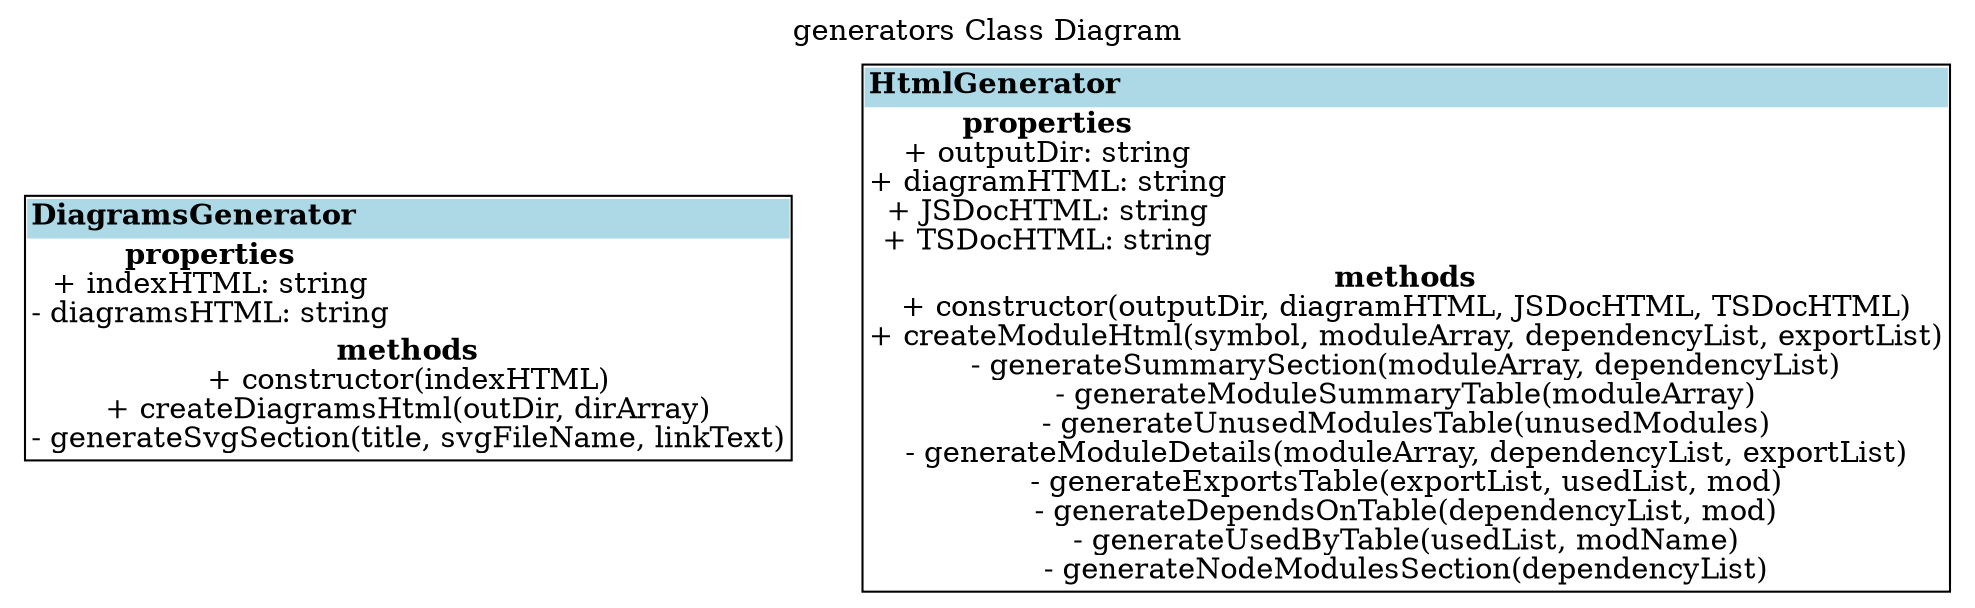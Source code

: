 digraph {label="generators Class Diagram";
labelloc="t";
"DiagramsGenerator" [shape=none, label=<<TABLE cellspacing="0" cellborder="0" align="left">
<TR><TD align="left" bgcolor="lightblue"><B>DiagramsGenerator</B></TD></TR>
<TR><TD align="left"><B>properties</B><BR/>
+ indexHTML: string<BR/>
- diagramsHTML: string<BR/>
</TD></TR>
<TR><TD align="left"><B>methods</B><BR/>
+ constructor(indexHTML)<BR/>
+ createDiagramsHtml(outDir, dirArray)<BR/>
- generateSvgSection(title, svgFileName, linkText)<BR/>
</TD></TR>
</TABLE>>];

"HtmlGenerator" [shape=none, label=<<TABLE cellspacing="0" cellborder="0" align="left">
<TR><TD align="left" bgcolor="lightblue"><B>HtmlGenerator</B></TD></TR>
<TR><TD align="left"><B>properties</B><BR/>
+ outputDir: string<BR/>
+ diagramHTML: string<BR/>
+ JSDocHTML: string<BR/>
+ TSDocHTML: string<BR/>
</TD></TR>
<TR><TD align="left"><B>methods</B><BR/>
+ constructor(outputDir, diagramHTML, JSDocHTML, TSDocHTML)<BR/>
+ createModuleHtml(symbol, moduleArray, dependencyList, exportList)<BR/>
- generateSummarySection(moduleArray, dependencyList)<BR/>
- generateModuleSummaryTable(moduleArray)<BR/>
- generateUnusedModulesTable(unusedModules)<BR/>
- generateModuleDetails(moduleArray, dependencyList, exportList)<BR/>
- generateExportsTable(exportList, usedList, mod)<BR/>
- generateDependsOnTable(dependencyList, mod)<BR/>
- generateUsedByTable(usedList, modName)<BR/>
- generateNodeModulesSection(dependencyList)<BR/>
</TD></TR>
</TABLE>>];

}
